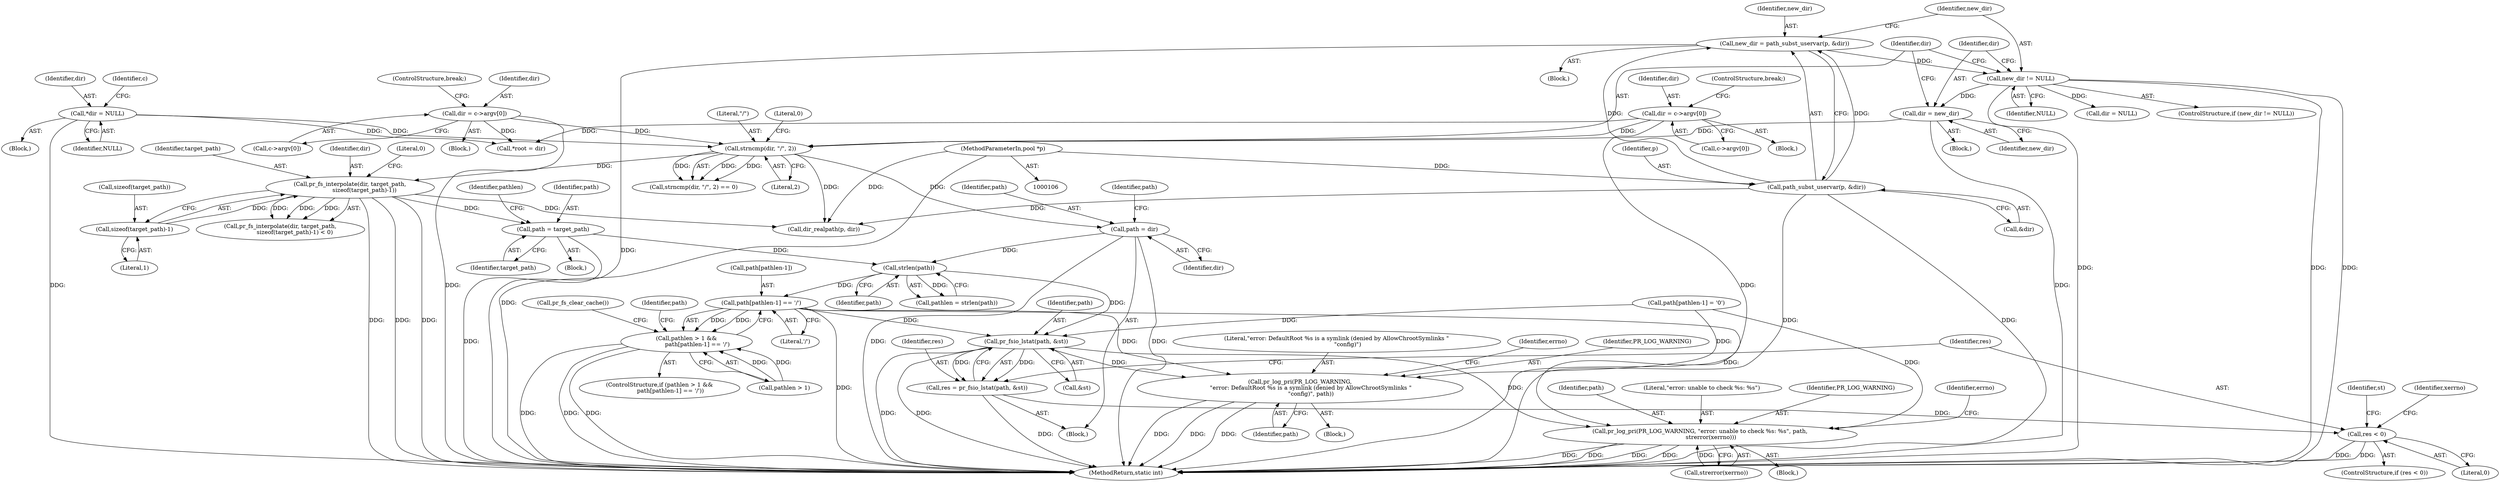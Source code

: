 digraph "1_proftpd_ecff21e0d0e84f35c299ef91d7fda088e516d4ed@array" {
"1000265" [label="(Call,path[pathlen-1] == '/')"];
"1000258" [label="(Call,strlen(path))"];
"1000224" [label="(Call,path = dir)"];
"1000199" [label="(Call,strncmp(dir, \"/\", 2))"];
"1000116" [label="(Call,*dir = NULL)"];
"1000140" [label="(Call,dir = c->argv[0])"];
"1000194" [label="(Call,dir = new_dir)"];
"1000190" [label="(Call,new_dir != NULL)"];
"1000183" [label="(Call,new_dir = path_subst_uservar(p, &dir))"];
"1000185" [label="(Call,path_subst_uservar(p, &dir))"];
"1000107" [label="(MethodParameterIn,pool *p)"];
"1000161" [label="(Call,dir = c->argv[0])"];
"1000253" [label="(Call,path = target_path)"];
"1000241" [label="(Call,pr_fs_interpolate(dir, target_path,\n                sizeof(target_path)-1))"];
"1000244" [label="(Call,sizeof(target_path)-1)"];
"1000261" [label="(Call,pathlen > 1 &&\n            path[pathlen-1] == '/')"];
"1000283" [label="(Call,pr_fsio_lstat(path, &st))"];
"1000281" [label="(Call,res = pr_fsio_lstat(path, &st))"];
"1000288" [label="(Call,res < 0)"];
"1000295" [label="(Call,pr_log_pri(PR_LOG_WARNING, \"error: unable to check %s: %s\", path,\n            strerror(xerrno)))"];
"1000313" [label="(Call,pr_log_pri(PR_LOG_WARNING,\n            \"error: DefaultRoot %s is a symlink (denied by AllowChrootSymlinks \"\n            \"config)\", path))"];
"1000230" [label="(Identifier,path)"];
"1000371" [label="(MethodReturn,static int)"];
"1000184" [label="(Identifier,new_dir)"];
"1000107" [label="(MethodParameterIn,pool *p)"];
"1000191" [label="(Identifier,new_dir)"];
"1000256" [label="(Call,pathlen = strlen(path))"];
"1000141" [label="(Identifier,dir)"];
"1000297" [label="(Literal,\"error: unable to check %s: %s\")"];
"1000186" [label="(Identifier,p)"];
"1000296" [label="(Identifier,PR_LOG_WARNING)"];
"1000258" [label="(Call,strlen(path))"];
"1000315" [label="(Literal,\"error: DefaultRoot %s is a symlink (denied by AllowChrootSymlinks \"\n            \"config)\")"];
"1000199" [label="(Call,strncmp(dir, \"/\", 2))"];
"1000202" [label="(Literal,2)"];
"1000266" [label="(Call,path[pathlen-1])"];
"1000241" [label="(Call,pr_fs_interpolate(dir, target_path,\n                sizeof(target_path)-1))"];
"1000196" [label="(Identifier,new_dir)"];
"1000192" [label="(Identifier,NULL)"];
"1000312" [label="(Block,)"];
"1000168" [label="(ControlStructure,break;)"];
"1000316" [label="(Identifier,path)"];
"1000195" [label="(Identifier,dir)"];
"1000198" [label="(Call,strncmp(dir, \"/\", 2) == 0)"];
"1000194" [label="(Call,dir = new_dir)"];
"1000161" [label="(Call,dir = c->argv[0])"];
"1000282" [label="(Identifier,res)"];
"1000285" [label="(Call,&st)"];
"1000265" [label="(Call,path[pathlen-1] == '/')"];
"1000255" [label="(Identifier,target_path)"];
"1000187" [label="(Call,&dir)"];
"1000295" [label="(Call,pr_log_pri(PR_LOG_WARNING, \"error: unable to check %s: %s\", path,\n            strerror(xerrno)))"];
"1000219" [label="(Block,)"];
"1000248" [label="(Literal,0)"];
"1000275" [label="(Identifier,path)"];
"1000162" [label="(Identifier,dir)"];
"1000260" [label="(ControlStructure,if (pathlen > 1 &&\n            path[pathlen-1] == '/'))"];
"1000226" [label="(Identifier,dir)"];
"1000293" [label="(Identifier,xerrno)"];
"1000240" [label="(Call,pr_fs_interpolate(dir, target_path,\n                sizeof(target_path)-1) < 0)"];
"1000302" [label="(Identifier,errno)"];
"1000121" [label="(Identifier,c)"];
"1000160" [label="(Block,)"];
"1000116" [label="(Call,*dir = NULL)"];
"1000224" [label="(Call,path = dir)"];
"1000310" [label="(Identifier,st)"];
"1000185" [label="(Call,path_subst_uservar(p, &dir))"];
"1000181" [label="(Block,)"];
"1000225" [label="(Identifier,path)"];
"1000261" [label="(Call,pathlen > 1 &&\n            path[pathlen-1] == '/')"];
"1000244" [label="(Call,sizeof(target_path)-1)"];
"1000298" [label="(Identifier,path)"];
"1000142" [label="(Call,c->argv[0])"];
"1000183" [label="(Call,new_dir = path_subst_uservar(p, &dir))"];
"1000110" [label="(Block,)"];
"1000190" [label="(Call,new_dir != NULL)"];
"1000288" [label="(Call,res < 0)"];
"1000283" [label="(Call,pr_fsio_lstat(path, &st))"];
"1000271" [label="(Literal,'/')"];
"1000147" [label="(ControlStructure,break;)"];
"1000193" [label="(Block,)"];
"1000238" [label="(Block,)"];
"1000245" [label="(Call,sizeof(target_path))"];
"1000262" [label="(Call,pathlen > 1)"];
"1000326" [label="(Call,dir_realpath(p, dir))"];
"1000299" [label="(Call,strerror(xerrno))"];
"1000139" [label="(Block,)"];
"1000259" [label="(Identifier,path)"];
"1000257" [label="(Identifier,pathlen)"];
"1000242" [label="(Identifier,dir)"];
"1000200" [label="(Identifier,dir)"];
"1000201" [label="(Literal,\"/\")"];
"1000284" [label="(Identifier,path)"];
"1000273" [label="(Call,path[pathlen-1] = '\0')"];
"1000163" [label="(Call,c->argv[0])"];
"1000290" [label="(Literal,0)"];
"1000118" [label="(Identifier,NULL)"];
"1000281" [label="(Call,res = pr_fsio_lstat(path, &st))"];
"1000318" [label="(Identifier,errno)"];
"1000140" [label="(Call,dir = c->argv[0])"];
"1000205" [label="(Call,dir = NULL)"];
"1000291" [label="(Block,)"];
"1000287" [label="(ControlStructure,if (res < 0))"];
"1000280" [label="(Call,pr_fs_clear_cache())"];
"1000253" [label="(Call,path = target_path)"];
"1000203" [label="(Literal,0)"];
"1000117" [label="(Identifier,dir)"];
"1000243" [label="(Identifier,target_path)"];
"1000254" [label="(Identifier,path)"];
"1000365" [label="(Call,*root = dir)"];
"1000247" [label="(Literal,1)"];
"1000314" [label="(Identifier,PR_LOG_WARNING)"];
"1000313" [label="(Call,pr_log_pri(PR_LOG_WARNING,\n            \"error: DefaultRoot %s is a symlink (denied by AllowChrootSymlinks \"\n            \"config)\", path))"];
"1000189" [label="(ControlStructure,if (new_dir != NULL))"];
"1000289" [label="(Identifier,res)"];
"1000265" -> "1000261"  [label="AST: "];
"1000265" -> "1000271"  [label="CFG: "];
"1000266" -> "1000265"  [label="AST: "];
"1000271" -> "1000265"  [label="AST: "];
"1000261" -> "1000265"  [label="CFG: "];
"1000265" -> "1000371"  [label="DDG: "];
"1000265" -> "1000261"  [label="DDG: "];
"1000265" -> "1000261"  [label="DDG: "];
"1000258" -> "1000265"  [label="DDG: "];
"1000265" -> "1000283"  [label="DDG: "];
"1000265" -> "1000295"  [label="DDG: "];
"1000265" -> "1000313"  [label="DDG: "];
"1000258" -> "1000256"  [label="AST: "];
"1000258" -> "1000259"  [label="CFG: "];
"1000259" -> "1000258"  [label="AST: "];
"1000256" -> "1000258"  [label="CFG: "];
"1000258" -> "1000256"  [label="DDG: "];
"1000224" -> "1000258"  [label="DDG: "];
"1000253" -> "1000258"  [label="DDG: "];
"1000258" -> "1000283"  [label="DDG: "];
"1000224" -> "1000219"  [label="AST: "];
"1000224" -> "1000226"  [label="CFG: "];
"1000225" -> "1000224"  [label="AST: "];
"1000226" -> "1000224"  [label="AST: "];
"1000230" -> "1000224"  [label="CFG: "];
"1000224" -> "1000371"  [label="DDG: "];
"1000224" -> "1000371"  [label="DDG: "];
"1000199" -> "1000224"  [label="DDG: "];
"1000199" -> "1000198"  [label="AST: "];
"1000199" -> "1000202"  [label="CFG: "];
"1000200" -> "1000199"  [label="AST: "];
"1000201" -> "1000199"  [label="AST: "];
"1000202" -> "1000199"  [label="AST: "];
"1000203" -> "1000199"  [label="CFG: "];
"1000199" -> "1000198"  [label="DDG: "];
"1000199" -> "1000198"  [label="DDG: "];
"1000199" -> "1000198"  [label="DDG: "];
"1000116" -> "1000199"  [label="DDG: "];
"1000140" -> "1000199"  [label="DDG: "];
"1000194" -> "1000199"  [label="DDG: "];
"1000161" -> "1000199"  [label="DDG: "];
"1000199" -> "1000241"  [label="DDG: "];
"1000199" -> "1000326"  [label="DDG: "];
"1000116" -> "1000110"  [label="AST: "];
"1000116" -> "1000118"  [label="CFG: "];
"1000117" -> "1000116"  [label="AST: "];
"1000118" -> "1000116"  [label="AST: "];
"1000121" -> "1000116"  [label="CFG: "];
"1000116" -> "1000371"  [label="DDG: "];
"1000116" -> "1000365"  [label="DDG: "];
"1000140" -> "1000139"  [label="AST: "];
"1000140" -> "1000142"  [label="CFG: "];
"1000141" -> "1000140"  [label="AST: "];
"1000142" -> "1000140"  [label="AST: "];
"1000147" -> "1000140"  [label="CFG: "];
"1000140" -> "1000371"  [label="DDG: "];
"1000140" -> "1000365"  [label="DDG: "];
"1000194" -> "1000193"  [label="AST: "];
"1000194" -> "1000196"  [label="CFG: "];
"1000195" -> "1000194"  [label="AST: "];
"1000196" -> "1000194"  [label="AST: "];
"1000200" -> "1000194"  [label="CFG: "];
"1000194" -> "1000371"  [label="DDG: "];
"1000190" -> "1000194"  [label="DDG: "];
"1000190" -> "1000189"  [label="AST: "];
"1000190" -> "1000192"  [label="CFG: "];
"1000191" -> "1000190"  [label="AST: "];
"1000192" -> "1000190"  [label="AST: "];
"1000195" -> "1000190"  [label="CFG: "];
"1000200" -> "1000190"  [label="CFG: "];
"1000190" -> "1000371"  [label="DDG: "];
"1000190" -> "1000371"  [label="DDG: "];
"1000190" -> "1000371"  [label="DDG: "];
"1000183" -> "1000190"  [label="DDG: "];
"1000190" -> "1000205"  [label="DDG: "];
"1000183" -> "1000181"  [label="AST: "];
"1000183" -> "1000185"  [label="CFG: "];
"1000184" -> "1000183"  [label="AST: "];
"1000185" -> "1000183"  [label="AST: "];
"1000191" -> "1000183"  [label="CFG: "];
"1000183" -> "1000371"  [label="DDG: "];
"1000185" -> "1000183"  [label="DDG: "];
"1000185" -> "1000183"  [label="DDG: "];
"1000185" -> "1000187"  [label="CFG: "];
"1000186" -> "1000185"  [label="AST: "];
"1000187" -> "1000185"  [label="AST: "];
"1000185" -> "1000371"  [label="DDG: "];
"1000185" -> "1000371"  [label="DDG: "];
"1000107" -> "1000185"  [label="DDG: "];
"1000185" -> "1000326"  [label="DDG: "];
"1000107" -> "1000106"  [label="AST: "];
"1000107" -> "1000371"  [label="DDG: "];
"1000107" -> "1000326"  [label="DDG: "];
"1000161" -> "1000160"  [label="AST: "];
"1000161" -> "1000163"  [label="CFG: "];
"1000162" -> "1000161"  [label="AST: "];
"1000163" -> "1000161"  [label="AST: "];
"1000168" -> "1000161"  [label="CFG: "];
"1000161" -> "1000371"  [label="DDG: "];
"1000161" -> "1000365"  [label="DDG: "];
"1000253" -> "1000238"  [label="AST: "];
"1000253" -> "1000255"  [label="CFG: "];
"1000254" -> "1000253"  [label="AST: "];
"1000255" -> "1000253"  [label="AST: "];
"1000257" -> "1000253"  [label="CFG: "];
"1000253" -> "1000371"  [label="DDG: "];
"1000241" -> "1000253"  [label="DDG: "];
"1000241" -> "1000240"  [label="AST: "];
"1000241" -> "1000244"  [label="CFG: "];
"1000242" -> "1000241"  [label="AST: "];
"1000243" -> "1000241"  [label="AST: "];
"1000244" -> "1000241"  [label="AST: "];
"1000248" -> "1000241"  [label="CFG: "];
"1000241" -> "1000371"  [label="DDG: "];
"1000241" -> "1000371"  [label="DDG: "];
"1000241" -> "1000371"  [label="DDG: "];
"1000241" -> "1000240"  [label="DDG: "];
"1000241" -> "1000240"  [label="DDG: "];
"1000241" -> "1000240"  [label="DDG: "];
"1000244" -> "1000241"  [label="DDG: "];
"1000241" -> "1000326"  [label="DDG: "];
"1000244" -> "1000247"  [label="CFG: "];
"1000245" -> "1000244"  [label="AST: "];
"1000247" -> "1000244"  [label="AST: "];
"1000261" -> "1000260"  [label="AST: "];
"1000261" -> "1000262"  [label="CFG: "];
"1000262" -> "1000261"  [label="AST: "];
"1000275" -> "1000261"  [label="CFG: "];
"1000280" -> "1000261"  [label="CFG: "];
"1000261" -> "1000371"  [label="DDG: "];
"1000261" -> "1000371"  [label="DDG: "];
"1000261" -> "1000371"  [label="DDG: "];
"1000262" -> "1000261"  [label="DDG: "];
"1000262" -> "1000261"  [label="DDG: "];
"1000283" -> "1000281"  [label="AST: "];
"1000283" -> "1000285"  [label="CFG: "];
"1000284" -> "1000283"  [label="AST: "];
"1000285" -> "1000283"  [label="AST: "];
"1000281" -> "1000283"  [label="CFG: "];
"1000283" -> "1000371"  [label="DDG: "];
"1000283" -> "1000371"  [label="DDG: "];
"1000283" -> "1000281"  [label="DDG: "];
"1000283" -> "1000281"  [label="DDG: "];
"1000273" -> "1000283"  [label="DDG: "];
"1000283" -> "1000295"  [label="DDG: "];
"1000283" -> "1000313"  [label="DDG: "];
"1000281" -> "1000219"  [label="AST: "];
"1000282" -> "1000281"  [label="AST: "];
"1000289" -> "1000281"  [label="CFG: "];
"1000281" -> "1000371"  [label="DDG: "];
"1000281" -> "1000288"  [label="DDG: "];
"1000288" -> "1000287"  [label="AST: "];
"1000288" -> "1000290"  [label="CFG: "];
"1000289" -> "1000288"  [label="AST: "];
"1000290" -> "1000288"  [label="AST: "];
"1000293" -> "1000288"  [label="CFG: "];
"1000310" -> "1000288"  [label="CFG: "];
"1000288" -> "1000371"  [label="DDG: "];
"1000288" -> "1000371"  [label="DDG: "];
"1000295" -> "1000291"  [label="AST: "];
"1000295" -> "1000299"  [label="CFG: "];
"1000296" -> "1000295"  [label="AST: "];
"1000297" -> "1000295"  [label="AST: "];
"1000298" -> "1000295"  [label="AST: "];
"1000299" -> "1000295"  [label="AST: "];
"1000302" -> "1000295"  [label="CFG: "];
"1000295" -> "1000371"  [label="DDG: "];
"1000295" -> "1000371"  [label="DDG: "];
"1000295" -> "1000371"  [label="DDG: "];
"1000295" -> "1000371"  [label="DDG: "];
"1000273" -> "1000295"  [label="DDG: "];
"1000299" -> "1000295"  [label="DDG: "];
"1000313" -> "1000312"  [label="AST: "];
"1000313" -> "1000316"  [label="CFG: "];
"1000314" -> "1000313"  [label="AST: "];
"1000315" -> "1000313"  [label="AST: "];
"1000316" -> "1000313"  [label="AST: "];
"1000318" -> "1000313"  [label="CFG: "];
"1000313" -> "1000371"  [label="DDG: "];
"1000313" -> "1000371"  [label="DDG: "];
"1000313" -> "1000371"  [label="DDG: "];
"1000273" -> "1000313"  [label="DDG: "];
}
